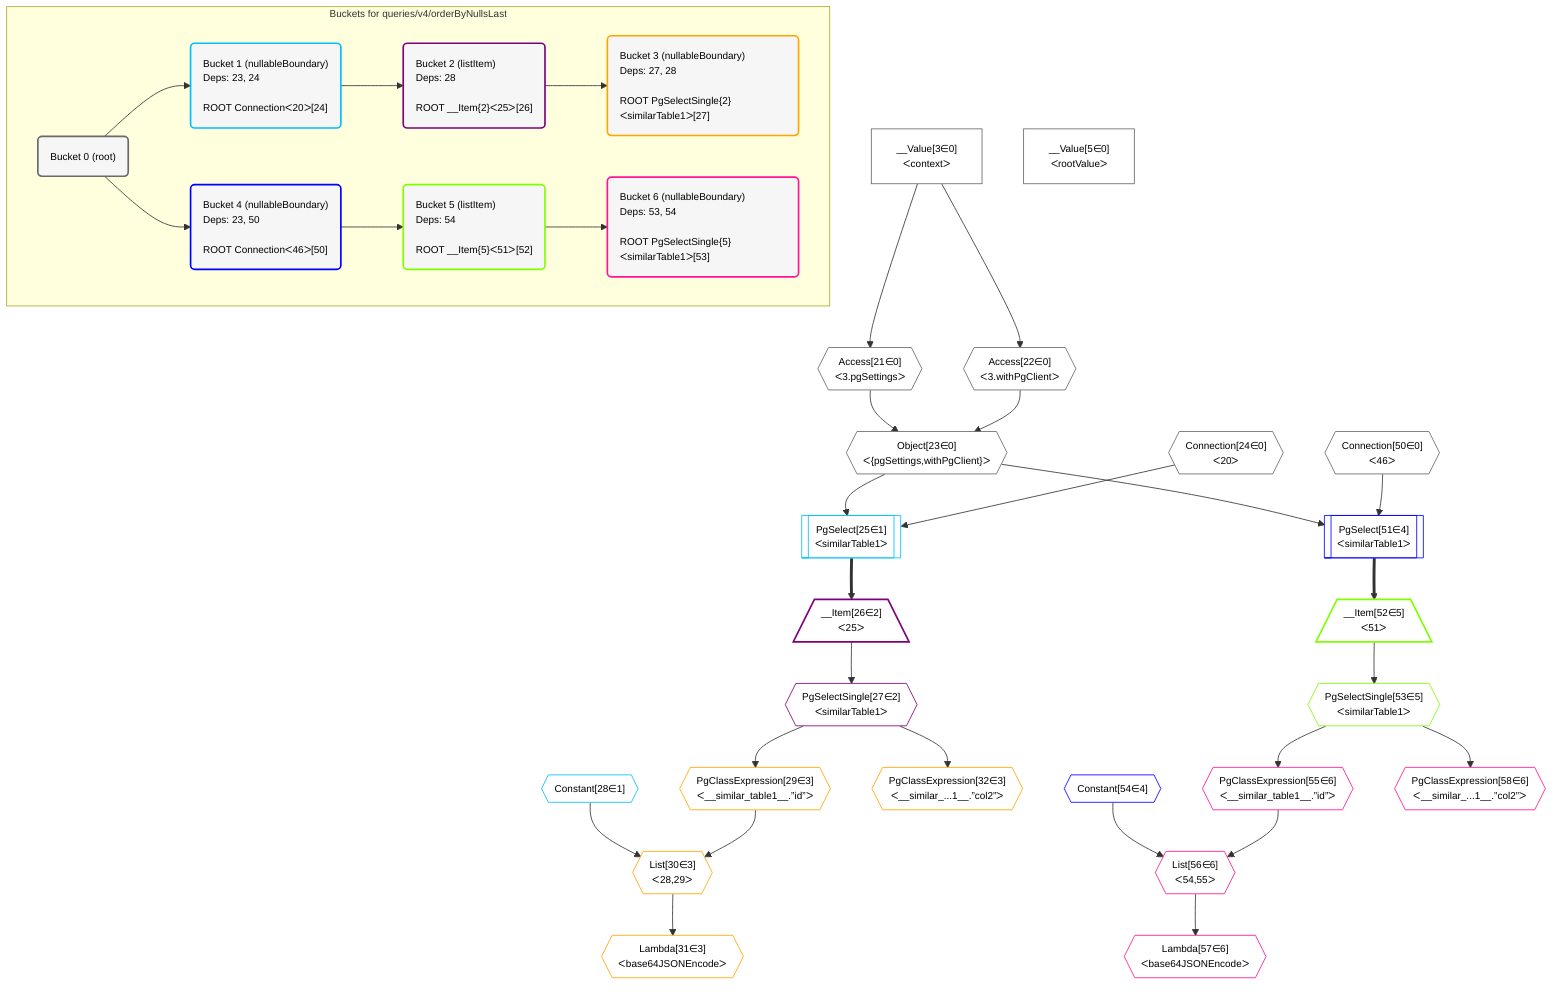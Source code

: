 %%{init: {'themeVariables': { 'fontSize': '12px'}}}%%
graph TD
    classDef path fill:#eee,stroke:#000,color:#000
    classDef plan fill:#fff,stroke-width:1px,color:#000
    classDef itemplan fill:#fff,stroke-width:2px,color:#000
    classDef unbatchedplan fill:#dff,stroke-width:1px,color:#000
    classDef sideeffectplan fill:#fcc,stroke-width:2px,color:#000
    classDef bucket fill:#f6f6f6,color:#000,stroke-width:2px,text-align:left


    %% define steps
    __Value3["__Value[3∈0]<br />ᐸcontextᐳ"]:::plan
    __Value5["__Value[5∈0]<br />ᐸrootValueᐳ"]:::plan
    Access21{{"Access[21∈0]<br />ᐸ3.pgSettingsᐳ"}}:::plan
    Access22{{"Access[22∈0]<br />ᐸ3.withPgClientᐳ"}}:::plan
    Object23{{"Object[23∈0]<br />ᐸ{pgSettings,withPgClient}ᐳ"}}:::plan
    Connection24{{"Connection[24∈0]<br />ᐸ20ᐳ"}}:::plan
    PgSelect25[["PgSelect[25∈1]<br />ᐸsimilarTable1ᐳ"]]:::plan
    __Item26[/"__Item[26∈2]<br />ᐸ25ᐳ"\]:::itemplan
    PgSelectSingle27{{"PgSelectSingle[27∈2]<br />ᐸsimilarTable1ᐳ"}}:::plan
    Constant28{{"Constant[28∈1]"}}:::plan
    PgClassExpression29{{"PgClassExpression[29∈3]<br />ᐸ__similar_table1__.”id”ᐳ"}}:::plan
    List30{{"List[30∈3]<br />ᐸ28,29ᐳ"}}:::plan
    Lambda31{{"Lambda[31∈3]<br />ᐸbase64JSONEncodeᐳ"}}:::plan
    PgClassExpression32{{"PgClassExpression[32∈3]<br />ᐸ__similar_...1__.”col2”ᐳ"}}:::plan
    Connection50{{"Connection[50∈0]<br />ᐸ46ᐳ"}}:::plan
    PgSelect51[["PgSelect[51∈4]<br />ᐸsimilarTable1ᐳ"]]:::plan
    __Item52[/"__Item[52∈5]<br />ᐸ51ᐳ"\]:::itemplan
    PgSelectSingle53{{"PgSelectSingle[53∈5]<br />ᐸsimilarTable1ᐳ"}}:::plan
    Constant54{{"Constant[54∈4]"}}:::plan
    PgClassExpression55{{"PgClassExpression[55∈6]<br />ᐸ__similar_table1__.”id”ᐳ"}}:::plan
    List56{{"List[56∈6]<br />ᐸ54,55ᐳ"}}:::plan
    Lambda57{{"Lambda[57∈6]<br />ᐸbase64JSONEncodeᐳ"}}:::plan
    PgClassExpression58{{"PgClassExpression[58∈6]<br />ᐸ__similar_...1__.”col2”ᐳ"}}:::plan

    %% plan dependencies
    __Value3 --> Access21
    __Value3 --> Access22
    Access21 & Access22 --> Object23
    Object23 & Connection24 --> PgSelect25
    PgSelect25 ==> __Item26
    __Item26 --> PgSelectSingle27
    PgSelectSingle27 --> PgClassExpression29
    Constant28 & PgClassExpression29 --> List30
    List30 --> Lambda31
    PgSelectSingle27 --> PgClassExpression32
    Object23 & Connection50 --> PgSelect51
    PgSelect51 ==> __Item52
    __Item52 --> PgSelectSingle53
    PgSelectSingle53 --> PgClassExpression55
    Constant54 & PgClassExpression55 --> List56
    List56 --> Lambda57
    PgSelectSingle53 --> PgClassExpression58

    subgraph "Buckets for queries/v4/orderByNullsLast"
    Bucket0("Bucket 0 (root)"):::bucket
    classDef bucket0 stroke:#696969
    class Bucket0,__Value3,__Value5,Access21,Access22,Object23,Connection24,Connection50 bucket0
    Bucket1("Bucket 1 (nullableBoundary)<br />Deps: 23, 24<br /><br />ROOT Connectionᐸ20ᐳ[24]"):::bucket
    classDef bucket1 stroke:#00bfff
    class Bucket1,PgSelect25,Constant28 bucket1
    Bucket2("Bucket 2 (listItem)<br />Deps: 28<br /><br />ROOT __Item{2}ᐸ25ᐳ[26]"):::bucket
    classDef bucket2 stroke:#7f007f
    class Bucket2,__Item26,PgSelectSingle27 bucket2
    Bucket3("Bucket 3 (nullableBoundary)<br />Deps: 27, 28<br /><br />ROOT PgSelectSingle{2}ᐸsimilarTable1ᐳ[27]"):::bucket
    classDef bucket3 stroke:#ffa500
    class Bucket3,PgClassExpression29,List30,Lambda31,PgClassExpression32 bucket3
    Bucket4("Bucket 4 (nullableBoundary)<br />Deps: 23, 50<br /><br />ROOT Connectionᐸ46ᐳ[50]"):::bucket
    classDef bucket4 stroke:#0000ff
    class Bucket4,PgSelect51,Constant54 bucket4
    Bucket5("Bucket 5 (listItem)<br />Deps: 54<br /><br />ROOT __Item{5}ᐸ51ᐳ[52]"):::bucket
    classDef bucket5 stroke:#7fff00
    class Bucket5,__Item52,PgSelectSingle53 bucket5
    Bucket6("Bucket 6 (nullableBoundary)<br />Deps: 53, 54<br /><br />ROOT PgSelectSingle{5}ᐸsimilarTable1ᐳ[53]"):::bucket
    classDef bucket6 stroke:#ff1493
    class Bucket6,PgClassExpression55,List56,Lambda57,PgClassExpression58 bucket6
    Bucket0 --> Bucket1 & Bucket4
    Bucket1 --> Bucket2
    Bucket2 --> Bucket3
    Bucket4 --> Bucket5
    Bucket5 --> Bucket6
    end